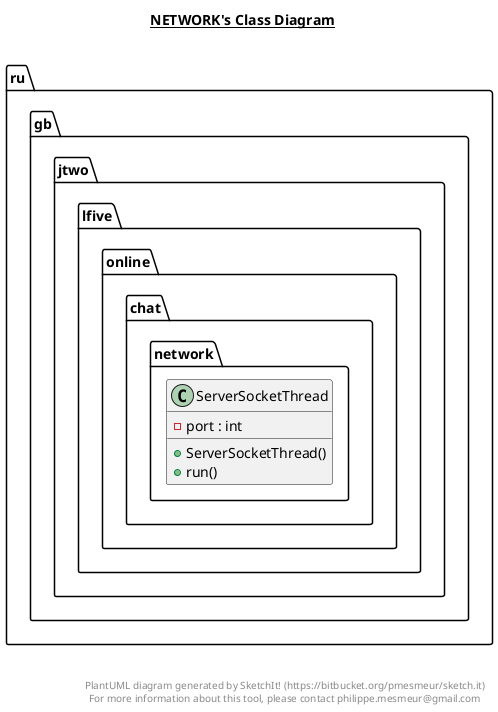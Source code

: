 @startuml

title __NETWORK's Class Diagram__\n

  namespace ru.gb.jtwo.lfive.online {
    namespace chat {
      namespace network {
        class ru.gb.jtwo.lfive.online.chat.network.ServerSocketThread {
            - port : int
            + ServerSocketThread()
            + run()
        }
      }
    }
  }
  



right footer


PlantUML diagram generated by SketchIt! (https://bitbucket.org/pmesmeur/sketch.it)
For more information about this tool, please contact philippe.mesmeur@gmail.com
endfooter

@enduml
